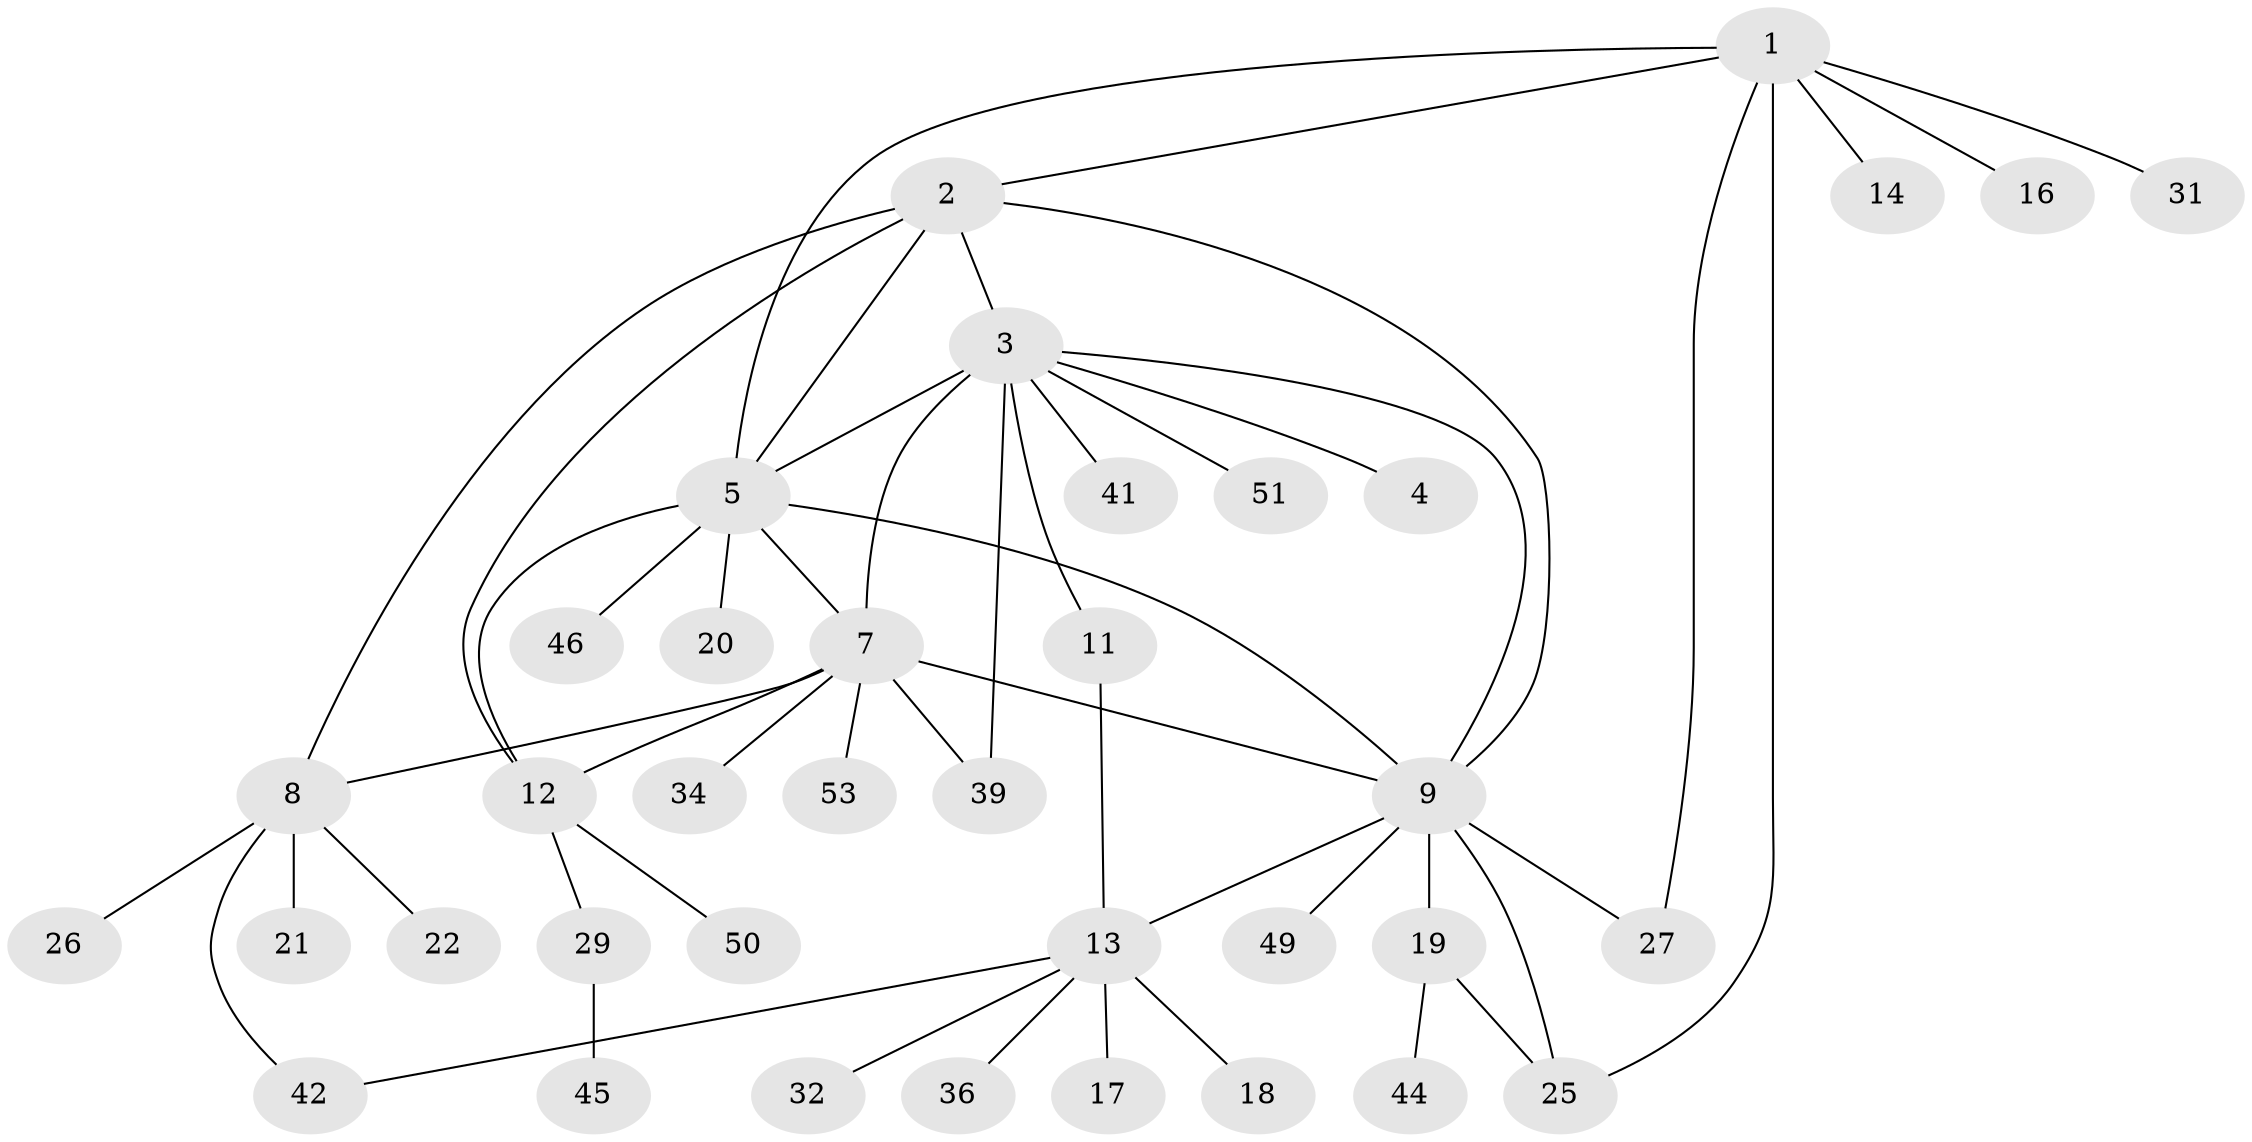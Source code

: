 // original degree distribution, {7: 0.03773584905660377, 6: 0.07547169811320754, 9: 0.018867924528301886, 2: 0.18867924528301888, 4: 0.018867924528301886, 5: 0.05660377358490566, 3: 0.1509433962264151, 1: 0.4528301886792453}
// Generated by graph-tools (version 1.1) at 2025/42/03/06/25 10:42:14]
// undirected, 37 vertices, 51 edges
graph export_dot {
graph [start="1"]
  node [color=gray90,style=filled];
  1 [super="+40"];
  2;
  3 [super="+33"];
  4 [super="+47"];
  5 [super="+6"];
  7 [super="+35"];
  8 [super="+15"];
  9 [super="+10"];
  11 [super="+30"];
  12 [super="+24"];
  13 [super="+38"];
  14;
  16;
  17;
  18 [super="+23"];
  19;
  20;
  21;
  22;
  25 [super="+43"];
  26;
  27 [super="+28"];
  29 [super="+37"];
  31;
  32;
  34;
  36;
  39 [super="+48"];
  41;
  42;
  44 [super="+52"];
  45;
  46;
  49;
  50;
  51;
  53;
  1 -- 2;
  1 -- 14;
  1 -- 16;
  1 -- 25;
  1 -- 27;
  1 -- 31;
  1 -- 5;
  2 -- 3;
  2 -- 5;
  2 -- 8;
  2 -- 9;
  2 -- 12;
  3 -- 4;
  3 -- 7;
  3 -- 11;
  3 -- 39;
  3 -- 51;
  3 -- 5;
  3 -- 9;
  3 -- 41;
  5 -- 12;
  5 -- 20;
  5 -- 46;
  5 -- 7;
  5 -- 9;
  7 -- 8;
  7 -- 34;
  7 -- 39;
  7 -- 9;
  7 -- 12;
  7 -- 53;
  8 -- 26;
  8 -- 42;
  8 -- 21;
  8 -- 22;
  9 -- 19;
  9 -- 25;
  9 -- 49;
  9 -- 13;
  9 -- 27;
  11 -- 13;
  12 -- 50;
  12 -- 29;
  13 -- 17;
  13 -- 18;
  13 -- 32;
  13 -- 36;
  13 -- 42;
  19 -- 44;
  19 -- 25;
  29 -- 45;
}
